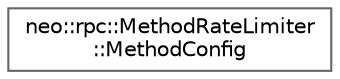 digraph "Graphical Class Hierarchy"
{
 // LATEX_PDF_SIZE
  bgcolor="transparent";
  edge [fontname=Helvetica,fontsize=10,labelfontname=Helvetica,labelfontsize=10];
  node [fontname=Helvetica,fontsize=10,shape=box,height=0.2,width=0.4];
  rankdir="LR";
  Node0 [id="Node000000",label="neo::rpc::MethodRateLimiter\l::MethodConfig",height=0.2,width=0.4,color="grey40", fillcolor="white", style="filled",URL="$structneo_1_1rpc_1_1_method_rate_limiter_1_1_method_config.html",tooltip=" "];
}
